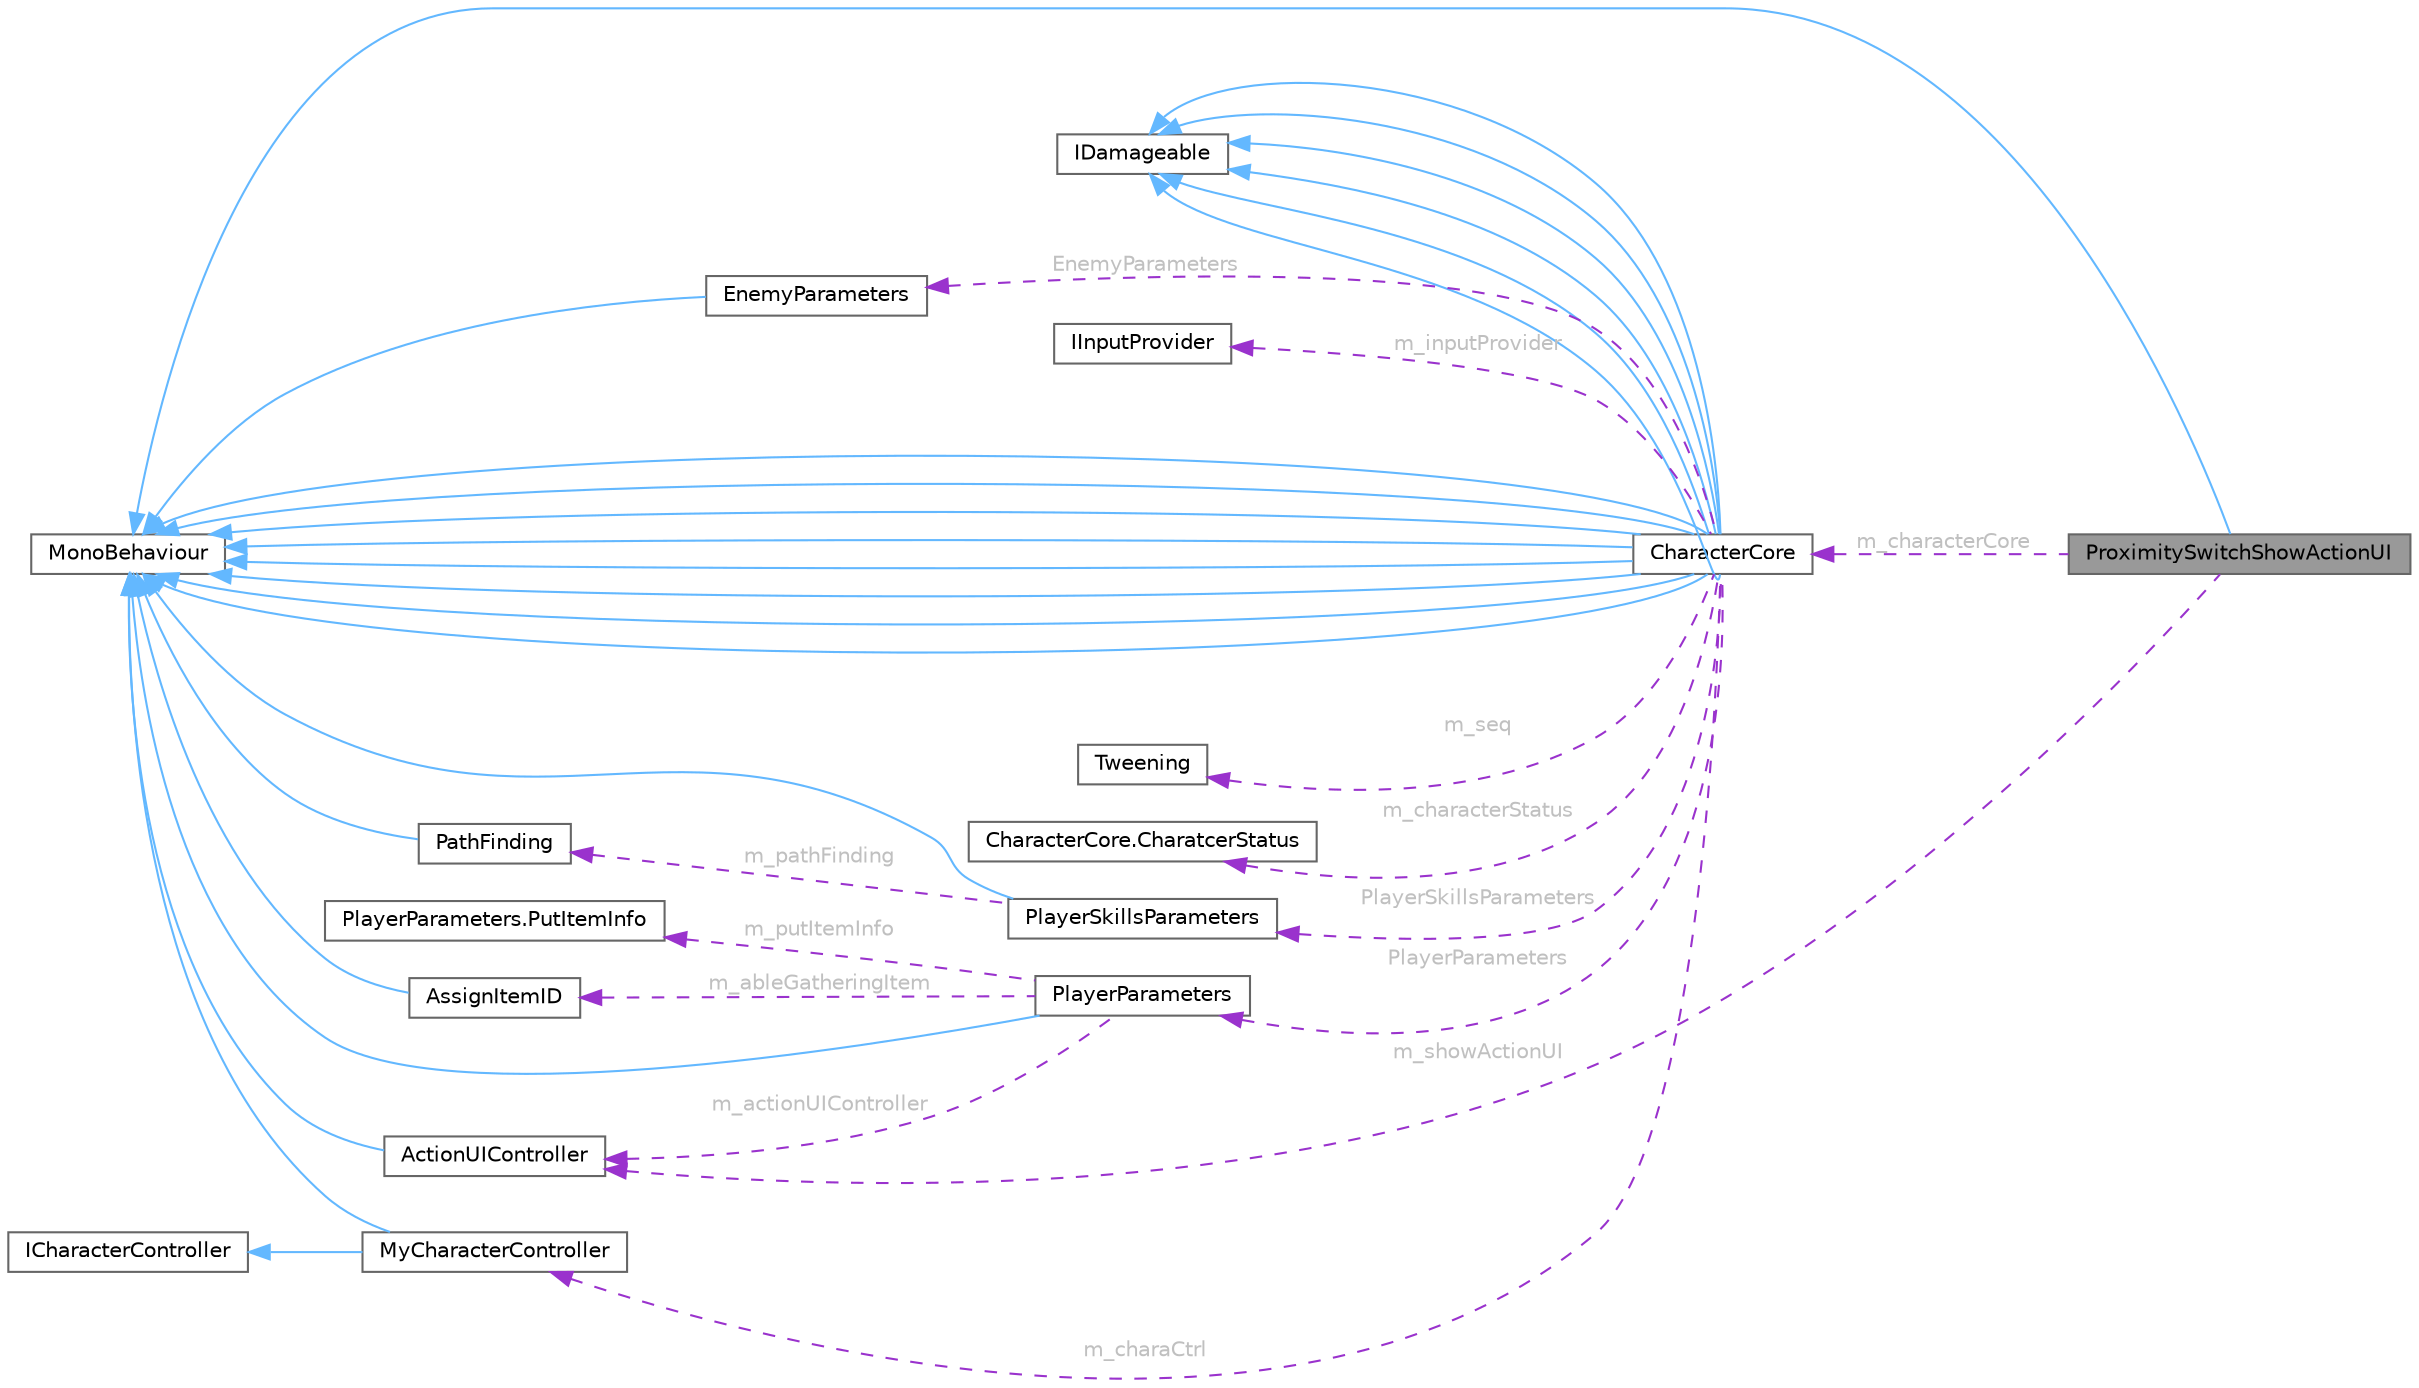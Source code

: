 digraph "ProximitySwitchShowActionUI"
{
 // LATEX_PDF_SIZE
  bgcolor="transparent";
  edge [fontname=Helvetica,fontsize=10,labelfontname=Helvetica,labelfontsize=10];
  node [fontname=Helvetica,fontsize=10,shape=box,height=0.2,width=0.4];
  rankdir="LR";
  Node1 [id="Node000001",label="ProximitySwitchShowActionUI",height=0.2,width=0.4,color="gray40", fillcolor="grey60", style="filled", fontcolor="black",tooltip=" "];
  Node2 -> Node1 [id="edge37_Node000001_Node000002",dir="back",color="steelblue1",style="solid",tooltip=" "];
  Node2 [id="Node000002",label="MonoBehaviour",height=0.2,width=0.4,color="gray40", fillcolor="white", style="filled",tooltip=" "];
  Node3 -> Node1 [id="edge38_Node000001_Node000003",dir="back",color="darkorchid3",style="dashed",tooltip=" ",label=" m_showActionUI",fontcolor="grey" ];
  Node3 [id="Node000003",label="ActionUIController",height=0.2,width=0.4,color="gray40", fillcolor="white", style="filled",URL="$class_action_u_i_controller.html",tooltip=" "];
  Node2 -> Node3 [id="edge39_Node000003_Node000002",dir="back",color="steelblue1",style="solid",tooltip=" "];
  Node4 -> Node1 [id="edge40_Node000001_Node000004",dir="back",color="darkorchid3",style="dashed",tooltip=" ",label=" m_characterCore",fontcolor="grey" ];
  Node4 [id="Node000004",label="CharacterCore",height=0.2,width=0.4,color="gray40", fillcolor="white", style="filled",URL="$class_character_core.html",tooltip=" "];
  Node2 -> Node4 [id="edge41_Node000004_Node000002",dir="back",color="steelblue1",style="solid",tooltip=" "];
  Node5 -> Node4 [id="edge42_Node000004_Node000005",dir="back",color="steelblue1",style="solid",tooltip=" "];
  Node5 [id="Node000005",label="IDamageable",height=0.2,width=0.4,color="gray40", fillcolor="white", style="filled",URL="$interface_i_damageable.html",tooltip=" "];
  Node2 -> Node4 [id="edge43_Node000004_Node000002",dir="back",color="steelblue1",style="solid",tooltip=" "];
  Node5 -> Node4 [id="edge44_Node000004_Node000005",dir="back",color="steelblue1",style="solid",tooltip=" "];
  Node2 -> Node4 [id="edge45_Node000004_Node000002",dir="back",color="steelblue1",style="solid",tooltip=" "];
  Node5 -> Node4 [id="edge46_Node000004_Node000005",dir="back",color="steelblue1",style="solid",tooltip=" "];
  Node2 -> Node4 [id="edge47_Node000004_Node000002",dir="back",color="steelblue1",style="solid",tooltip=" "];
  Node5 -> Node4 [id="edge48_Node000004_Node000005",dir="back",color="steelblue1",style="solid",tooltip=" "];
  Node2 -> Node4 [id="edge49_Node000004_Node000002",dir="back",color="steelblue1",style="solid",tooltip=" "];
  Node5 -> Node4 [id="edge50_Node000004_Node000005",dir="back",color="steelblue1",style="solid",tooltip=" "];
  Node2 -> Node4 [id="edge51_Node000004_Node000002",dir="back",color="steelblue1",style="solid",tooltip=" "];
  Node5 -> Node4 [id="edge52_Node000004_Node000005",dir="back",color="steelblue1",style="solid",tooltip=" "];
  Node2 -> Node4 [id="edge53_Node000004_Node000002",dir="back",color="steelblue1",style="solid",tooltip=" "];
  Node2 -> Node4 [id="edge54_Node000004_Node000002",dir="back",color="steelblue1",style="solid",tooltip=" "];
  Node6 -> Node4 [id="edge55_Node000004_Node000006",dir="back",color="darkorchid3",style="dashed",tooltip=" ",label=" m_charaCtrl",fontcolor="grey" ];
  Node6 [id="Node000006",label="MyCharacterController",height=0.2,width=0.4,color="gray40", fillcolor="white", style="filled",URL="$class_my_character_controller.html",tooltip=" "];
  Node2 -> Node6 [id="edge56_Node000006_Node000002",dir="back",color="steelblue1",style="solid",tooltip=" "];
  Node7 -> Node6 [id="edge57_Node000006_Node000007",dir="back",color="steelblue1",style="solid",tooltip=" "];
  Node7 [id="Node000007",label="ICharacterController",height=0.2,width=0.4,color="gray40", fillcolor="white", style="filled",tooltip=" "];
  Node8 -> Node4 [id="edge58_Node000004_Node000008",dir="back",color="darkorchid3",style="dashed",tooltip=" ",label=" m_inputProvider",fontcolor="grey" ];
  Node8 [id="Node000008",label="IInputProvider",height=0.2,width=0.4,color="gray40", fillcolor="white", style="filled",URL="$interface_i_input_provider.html",tooltip=" "];
  Node9 -> Node4 [id="edge59_Node000004_Node000009",dir="back",color="darkorchid3",style="dashed",tooltip=" ",label=" m_seq",fontcolor="grey" ];
  Node9 [id="Node000009",label="Tweening",height=0.2,width=0.4,color="gray40", fillcolor="white", style="filled",tooltip=" "];
  Node10 -> Node4 [id="edge60_Node000004_Node000010",dir="back",color="darkorchid3",style="dashed",tooltip=" ",label=" m_characterStatus",fontcolor="grey" ];
  Node10 [id="Node000010",label="CharacterCore.CharatcerStatus",height=0.2,width=0.4,color="gray40", fillcolor="white", style="filled",URL="$struct_character_core_1_1_charatcer_status.html",tooltip=" "];
  Node11 -> Node4 [id="edge61_Node000004_Node000011",dir="back",color="darkorchid3",style="dashed",tooltip=" ",label=" PlayerParameters",fontcolor="grey" ];
  Node11 [id="Node000011",label="PlayerParameters",height=0.2,width=0.4,color="gray40", fillcolor="white", style="filled",URL="$class_player_parameters.html",tooltip=" "];
  Node2 -> Node11 [id="edge62_Node000011_Node000002",dir="back",color="steelblue1",style="solid",tooltip=" "];
  Node12 -> Node11 [id="edge63_Node000011_Node000012",dir="back",color="darkorchid3",style="dashed",tooltip=" ",label=" m_putItemInfo",fontcolor="grey" ];
  Node12 [id="Node000012",label="PlayerParameters.PutItemInfo",height=0.2,width=0.4,color="gray40", fillcolor="white", style="filled",URL="$struct_player_parameters_1_1_put_item_info.html",tooltip=" "];
  Node13 -> Node11 [id="edge64_Node000011_Node000013",dir="back",color="darkorchid3",style="dashed",tooltip=" ",label=" m_ableGatheringItem",fontcolor="grey" ];
  Node13 [id="Node000013",label="AssignItemID",height=0.2,width=0.4,color="gray40", fillcolor="white", style="filled",URL="$class_assign_item_i_d.html",tooltip=" "];
  Node2 -> Node13 [id="edge65_Node000013_Node000002",dir="back",color="steelblue1",style="solid",tooltip=" "];
  Node3 -> Node11 [id="edge66_Node000011_Node000003",dir="back",color="darkorchid3",style="dashed",tooltip=" ",label=" m_actionUIController",fontcolor="grey" ];
  Node14 -> Node4 [id="edge67_Node000004_Node000014",dir="back",color="darkorchid3",style="dashed",tooltip=" ",label=" EnemyParameters",fontcolor="grey" ];
  Node14 [id="Node000014",label="EnemyParameters",height=0.2,width=0.4,color="gray40", fillcolor="white", style="filled",URL="$class_enemy_parameters.html",tooltip=" "];
  Node2 -> Node14 [id="edge68_Node000014_Node000002",dir="back",color="steelblue1",style="solid",tooltip=" "];
  Node15 -> Node4 [id="edge69_Node000004_Node000015",dir="back",color="darkorchid3",style="dashed",tooltip=" ",label=" PlayerSkillsParameters",fontcolor="grey" ];
  Node15 [id="Node000015",label="PlayerSkillsParameters",height=0.2,width=0.4,color="gray40", fillcolor="white", style="filled",URL="$class_player_skills_parameters.html",tooltip=" "];
  Node2 -> Node15 [id="edge70_Node000015_Node000002",dir="back",color="steelblue1",style="solid",tooltip=" "];
  Node16 -> Node15 [id="edge71_Node000015_Node000016",dir="back",color="darkorchid3",style="dashed",tooltip=" ",label=" m_pathFinding",fontcolor="grey" ];
  Node16 [id="Node000016",label="PathFinding",height=0.2,width=0.4,color="gray40", fillcolor="white", style="filled",URL="$class_path_finding.html",tooltip=" "];
  Node2 -> Node16 [id="edge72_Node000016_Node000002",dir="back",color="steelblue1",style="solid",tooltip=" "];
}

